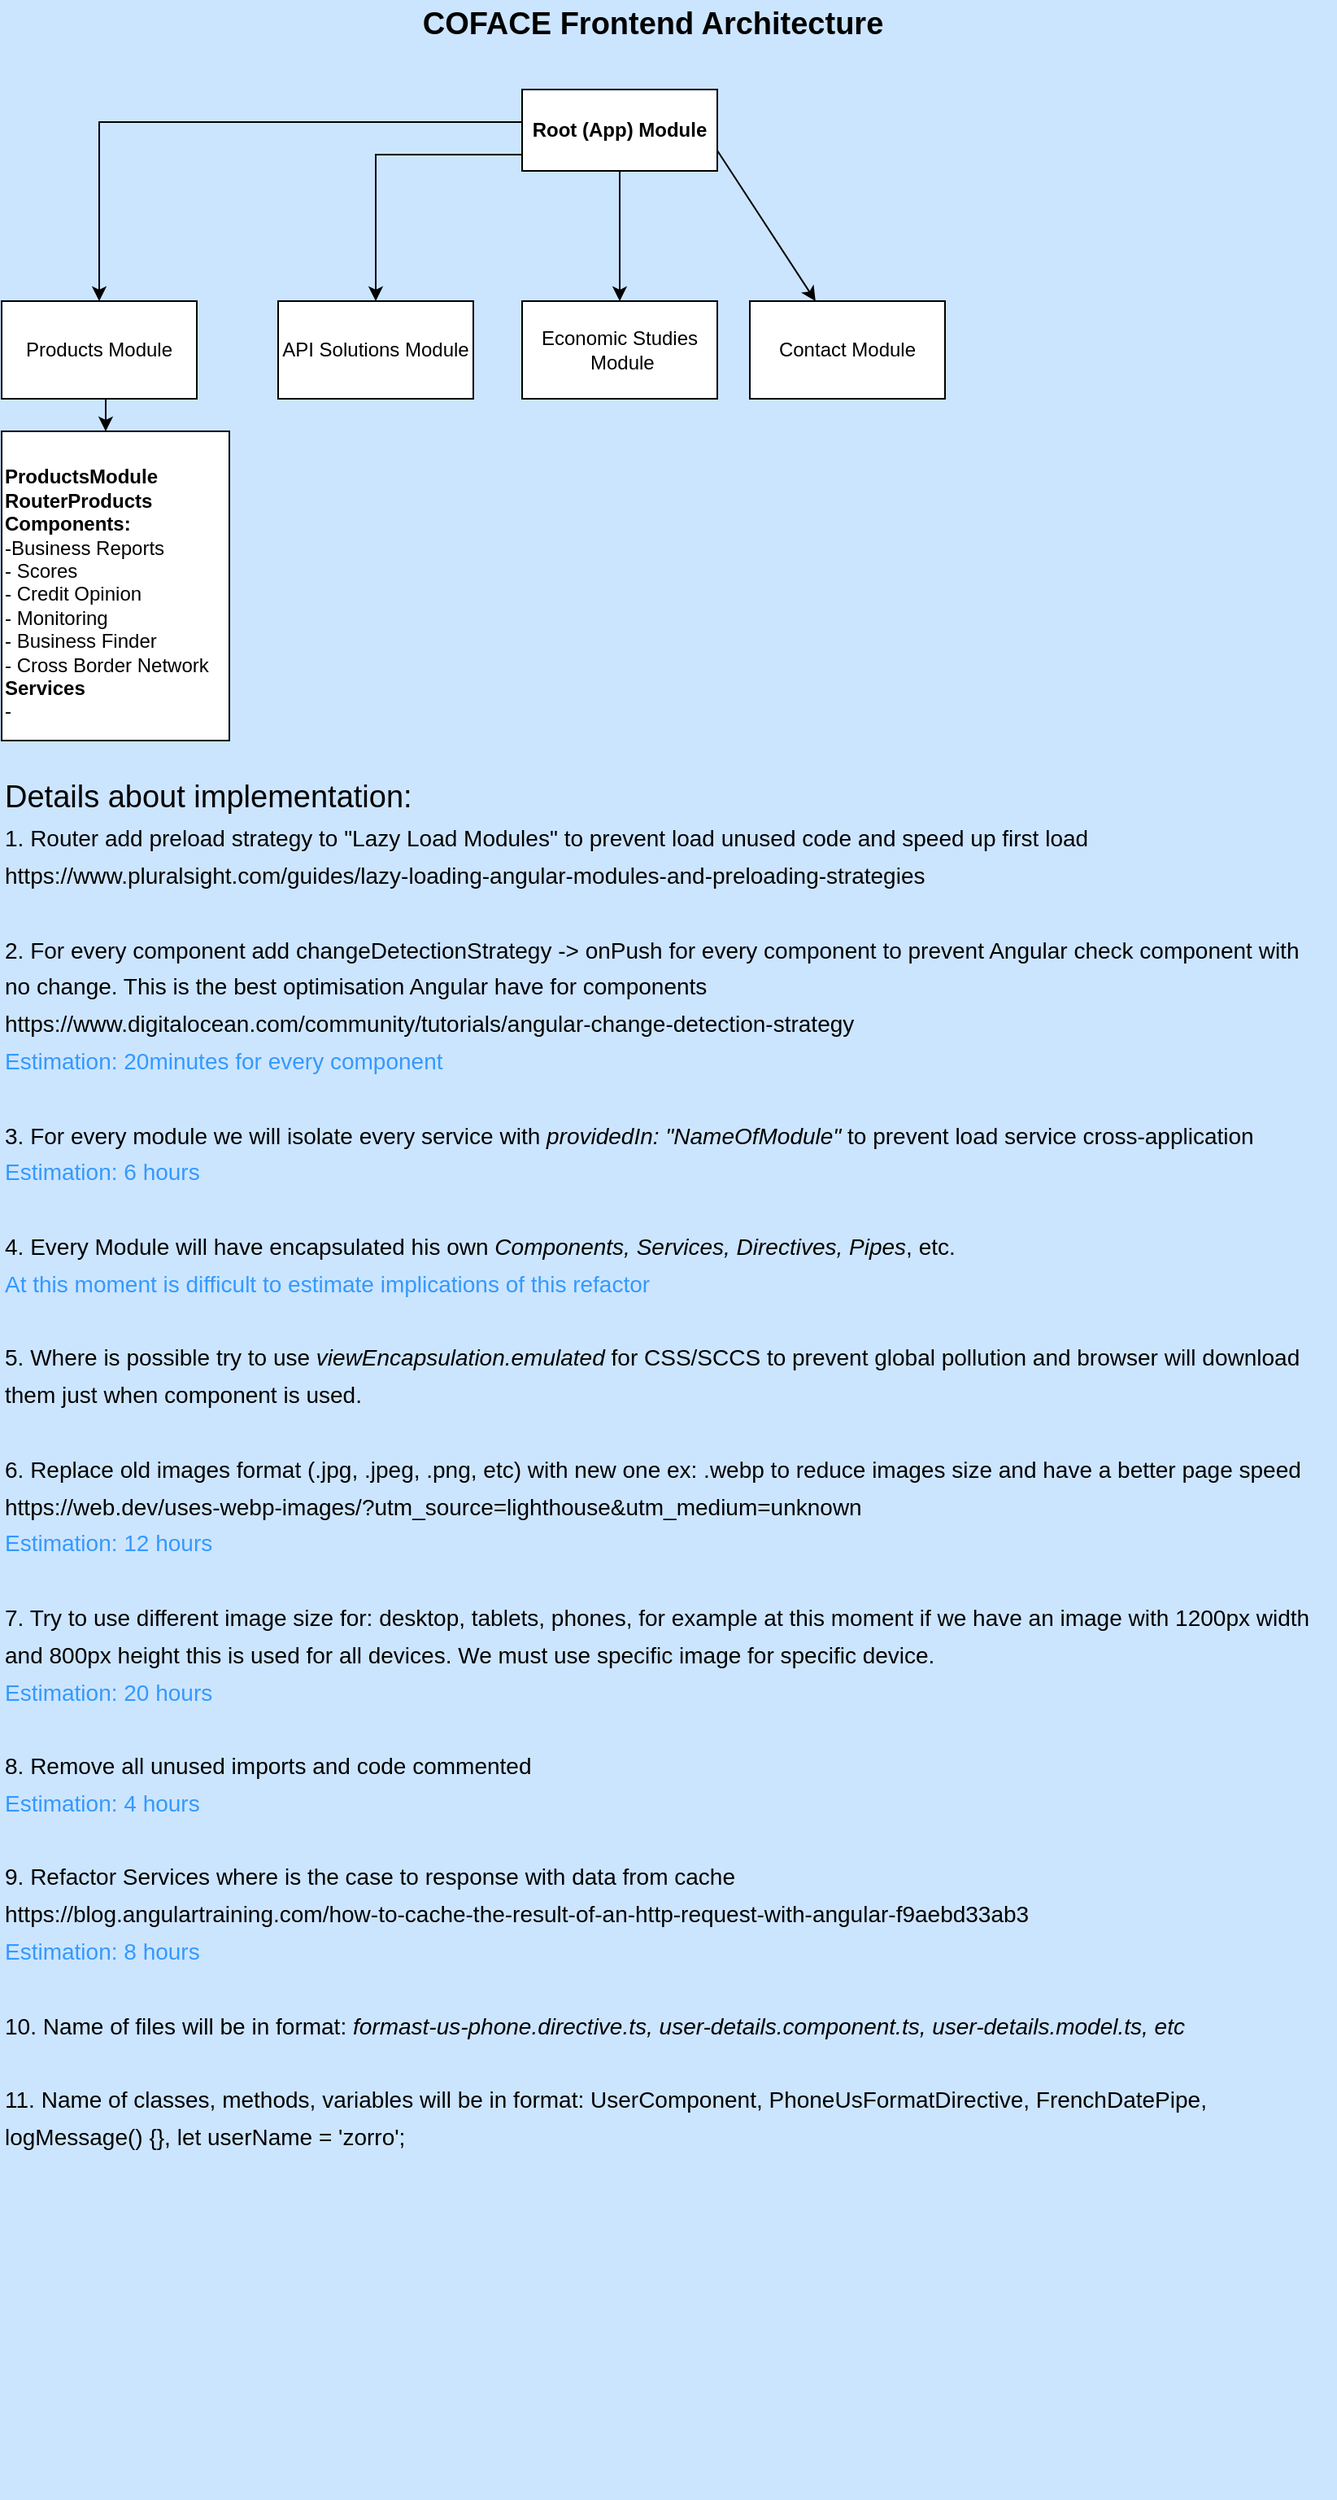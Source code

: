 <mxfile version="13.7.7" type="github">
  <diagram id="7G5bMyklPg214r5d4M1_" name="Page-1">
    <mxGraphModel dx="989" dy="646" grid="1" gridSize="10" guides="1" tooltips="1" connect="1" arrows="1" fold="1" page="1" pageScale="1" pageWidth="827" pageHeight="1169" background="#CCE5FF" math="0" shadow="0">
      <root>
        <mxCell id="0" />
        <mxCell id="1" parent="0" />
        <mxCell id="YIz92cHDHYsAEAl19uF_-3" style="edgeStyle=orthogonalEdgeStyle;rounded=0;orthogonalLoop=1;jettySize=auto;html=1;exitX=0;exitY=1;exitDx=0;exitDy=0;" edge="1" parent="1" source="YIz92cHDHYsAEAl19uF_-1" target="YIz92cHDHYsAEAl19uF_-4">
          <mxGeometry relative="1" as="geometry">
            <mxPoint x="80" y="230" as="targetPoint" />
            <Array as="points">
              <mxPoint x="340" y="90" />
              <mxPoint x="80" y="90" />
            </Array>
          </mxGeometry>
        </mxCell>
        <mxCell id="YIz92cHDHYsAEAl19uF_-11" style="edgeStyle=orthogonalEdgeStyle;rounded=0;orthogonalLoop=1;jettySize=auto;html=1;exitX=0.5;exitY=1;exitDx=0;exitDy=0;" edge="1" parent="1" source="YIz92cHDHYsAEAl19uF_-1" target="YIz92cHDHYsAEAl19uF_-12">
          <mxGeometry relative="1" as="geometry">
            <mxPoint x="400" y="200" as="targetPoint" />
            <Array as="points">
              <mxPoint x="400" y="110" />
              <mxPoint x="250" y="110" />
            </Array>
          </mxGeometry>
        </mxCell>
        <mxCell id="YIz92cHDHYsAEAl19uF_-1" value="Root (App) Module" style="rounded=0;whiteSpace=wrap;html=1;fontStyle=1" vertex="1" parent="1">
          <mxGeometry x="340" y="70" width="120" height="50" as="geometry" />
        </mxCell>
        <mxCell id="YIz92cHDHYsAEAl19uF_-7" style="edgeStyle=orthogonalEdgeStyle;rounded=0;orthogonalLoop=1;jettySize=auto;html=1;exitX=0.5;exitY=1;exitDx=0;exitDy=0;entryX=0.457;entryY=0;entryDx=0;entryDy=0;entryPerimeter=0;" edge="1" parent="1" source="YIz92cHDHYsAEAl19uF_-4" target="YIz92cHDHYsAEAl19uF_-8">
          <mxGeometry relative="1" as="geometry">
            <mxPoint x="80" y="320" as="targetPoint" />
          </mxGeometry>
        </mxCell>
        <mxCell id="YIz92cHDHYsAEAl19uF_-4" value="Products Module&lt;br&gt;" style="rounded=0;whiteSpace=wrap;html=1;" vertex="1" parent="1">
          <mxGeometry x="20" y="200" width="120" height="60" as="geometry" />
        </mxCell>
        <mxCell id="YIz92cHDHYsAEAl19uF_-8" value="&lt;b&gt;&lt;br&gt;ProductsModule&lt;br&gt;RouterProducts&lt;br&gt;Components:&lt;/b&gt;&lt;br&gt;-Business Reports&lt;br&gt;- Scores&lt;br&gt;- Credit Opinion&lt;br&gt;- Monitoring&lt;br&gt;- Business Finder&lt;br&gt;- Cross Border Network&lt;br&gt;&lt;b&gt;Services&lt;br&gt;&lt;/b&gt;-" style="rounded=0;whiteSpace=wrap;html=1;align=left;verticalAlign=top;" vertex="1" parent="1">
          <mxGeometry x="20" y="280" width="140" height="190" as="geometry" />
        </mxCell>
        <mxCell id="YIz92cHDHYsAEAl19uF_-12" value="API Solutions Module" style="rounded=0;whiteSpace=wrap;html=1;" vertex="1" parent="1">
          <mxGeometry x="190" y="200" width="120" height="60" as="geometry" />
        </mxCell>
        <mxCell id="YIz92cHDHYsAEAl19uF_-17" value="" style="endArrow=classic;html=1;exitX=0.5;exitY=1;exitDx=0;exitDy=0;" edge="1" parent="1" source="YIz92cHDHYsAEAl19uF_-1">
          <mxGeometry width="50" height="50" relative="1" as="geometry">
            <mxPoint x="390" y="300" as="sourcePoint" />
            <mxPoint x="400" y="200" as="targetPoint" />
          </mxGeometry>
        </mxCell>
        <mxCell id="YIz92cHDHYsAEAl19uF_-18" value="Economic Studies&lt;br&gt;&amp;nbsp;Module" style="rounded=0;whiteSpace=wrap;html=1;" vertex="1" parent="1">
          <mxGeometry x="340" y="200" width="120" height="60" as="geometry" />
        </mxCell>
        <mxCell id="YIz92cHDHYsAEAl19uF_-20" value="" style="endArrow=classic;html=1;exitX=1;exitY=0.75;exitDx=0;exitDy=0;" edge="1" parent="1" source="YIz92cHDHYsAEAl19uF_-1" target="YIz92cHDHYsAEAl19uF_-21">
          <mxGeometry width="50" height="50" relative="1" as="geometry">
            <mxPoint x="390" y="290" as="sourcePoint" />
            <mxPoint x="540" y="200" as="targetPoint" />
          </mxGeometry>
        </mxCell>
        <mxCell id="YIz92cHDHYsAEAl19uF_-21" value="Contact Module" style="rounded=0;whiteSpace=wrap;html=1;" vertex="1" parent="1">
          <mxGeometry x="480" y="200" width="120" height="60" as="geometry" />
        </mxCell>
        <mxCell id="YIz92cHDHYsAEAl19uF_-22" value="COFACE Frontend Architecture" style="text;html=1;align=center;verticalAlign=middle;resizable=0;points=[];autosize=1;fontSize=19;fontStyle=1" vertex="1" parent="1">
          <mxGeometry x="270" y="15" width="300" height="30" as="geometry" />
        </mxCell>
        <mxCell id="YIz92cHDHYsAEAl19uF_-23" value="Details about implementation:" style="text;html=1;align=left;verticalAlign=middle;resizable=0;points=[];autosize=1;fontSize=19;" vertex="1" parent="1">
          <mxGeometry x="20" y="490" width="270" height="30" as="geometry" />
        </mxCell>
        <mxCell id="YIz92cHDHYsAEAl19uF_-24" value="&lt;font style=&quot;font-size: 14px&quot;&gt;&lt;span style=&quot;font-size: 14px&quot;&gt;&lt;br&gt;&lt;br&gt;1. Router add preload strategy to &quot;Lazy Load Modules&quot; to prevent load unused code and speed up first load&lt;/span&gt;&lt;br&gt;&lt;span style=&quot;font-size: 14px&quot;&gt;https://www.pluralsight.com/guides/lazy-loading-angular-modules-and-preloading-strategies&lt;/span&gt;&lt;br&gt;&lt;br&gt;&lt;span style=&quot;font-size: 14px&quot;&gt;2. For every component add changeDetectionStrategy -&amp;gt; onPush for every component to prevent Angular check component with &lt;br&gt;no change. This is the best optimisation Angular have for components&lt;/span&gt;&lt;br&gt;&lt;span style=&quot;font-size: 14px&quot;&gt;https://www.digitalocean.com/community/tutorials/angular-change-detection-strategy&lt;/span&gt;&lt;br&gt;&lt;font color=&quot;#3399ff&quot; style=&quot;font-size: 14px&quot;&gt;Estimation: 20minutes for every component&amp;nbsp;&lt;br&gt;&lt;br&gt;&lt;/font&gt;&lt;span style=&quot;font-size: 14px&quot;&gt;3. For every module we will isolate every service with &lt;/span&gt;&lt;i style=&quot;font-size: 14px&quot;&gt;providedIn: &quot;NameOfModule&quot;&lt;/i&gt;&lt;span style=&quot;font-size: 14px&quot;&gt; to prevent load service cross-application&lt;br&gt;&lt;/span&gt;&lt;span style=&quot;color: rgb(51 , 153 , 255) ; font-size: 14px&quot;&gt;Estimation: 6 hours&lt;/span&gt;&lt;br&gt;&lt;br&gt;&lt;span style=&quot;font-size: 14px&quot;&gt;4. Every Module will have encapsulated his own&lt;/span&gt;&lt;i style=&quot;font-size: 14px&quot;&gt; Components, Services, Directives, Pipes&lt;/i&gt;&lt;span style=&quot;font-size: 14px&quot;&gt;, etc.&lt;br&gt;&lt;/span&gt;&lt;font color=&quot;#3399ff&quot; style=&quot;font-size: 14px&quot;&gt;At this moment is difficult to estimate implications of this refactor&lt;/font&gt;&lt;br&gt;&lt;br&gt;&lt;span style=&quot;font-size: 14px&quot;&gt;5. Where is possible try to use &lt;/span&gt;&lt;i style=&quot;font-size: 14px&quot;&gt;viewEncapsulation.emulated&lt;/i&gt;&lt;span style=&quot;font-size: 14px&quot;&gt; for CSS/SCCS to prevent global pollution and browser will download &lt;/span&gt;&lt;br&gt;&lt;span style=&quot;font-size: 14px&quot;&gt;them just when component is used.&lt;/span&gt;&lt;br&gt;&lt;br&gt;&lt;span style=&quot;font-size: 14px&quot;&gt;6. Replace old images format (.jpg, .jpeg, .png, etc) with new one ex: .webp to reduce images size and have a better page speed&lt;/span&gt;&lt;br&gt;&lt;span style=&quot;font-size: 14px&quot;&gt;https://web.dev/uses-webp-images/?utm_source=lighthouse&amp;amp;utm_medium=unknown&amp;nbsp;&lt;/span&gt;&lt;br&gt;&lt;span style=&quot;font-size: 14px ; color: rgb(51 , 153 , 255)&quot;&gt;Estimation: 12 hours&lt;br&gt;&lt;br&gt;&lt;/span&gt;&lt;span style=&quot;font-size: 14px&quot;&gt;7. Try to use different image size for: desktop, tablets, phones, for example at this moment if we have an image with 1200px width &lt;/span&gt;&lt;br&gt;&lt;span style=&quot;font-size: 14px&quot;&gt;and 800px height this is used for all devices. We must use specific image for specific device.&lt;/span&gt;&lt;br&gt;&lt;span style=&quot;font-size: 14px ; color: rgb(51 , 153 , 255)&quot;&gt;Estimation: 20 hours&lt;br&gt;&lt;br&gt;&lt;/span&gt;&lt;font style=&quot;font-size: 14px&quot;&gt;8. Remove all unused imports and code commented&lt;/font&gt;&lt;br&gt;&lt;font color=&quot;#3399ff&quot;&gt;&lt;span style=&quot;font-size: 14px&quot;&gt;Estimation: 4 hours&lt;/span&gt;&lt;/font&gt;&lt;br&gt;&lt;br&gt;&lt;span style=&quot;font-size: 14px&quot;&gt;9. Refactor Services where is the case to response with data from cache&lt;/span&gt;&lt;br&gt;&lt;span style=&quot;font-size: 14px&quot;&gt;https://blog.angulartraining.com/how-to-cache-the-result-of-an-http-request-with-angular-f9aebd33ab3&amp;nbsp;&lt;br&gt;&lt;/span&gt;&lt;span style=&quot;color: rgb(51 , 153 , 255) ; font-size: 14px&quot;&gt;Estimation: 8 hours&lt;br&gt;&lt;/span&gt;&lt;span style=&quot;font-size: 14px&quot;&gt;&lt;br&gt;10. Name of files will be in format: &lt;i&gt;formast-us-phone.directive.ts, user-details.component.ts, user-details.model.ts, etc&lt;br&gt;&lt;/i&gt;&lt;br&gt;11.&lt;/span&gt;&lt;span&gt;&amp;nbsp;Name of classes, methods, variables will be in format: UserComponent, PhoneUsFormatDirective, FrenchDatePipe, &lt;br&gt;logMessage() {}, let userName = &#39;zorro&#39;;&lt;/span&gt;&lt;span&gt;&lt;br&gt;&lt;/span&gt;&lt;br&gt;&lt;br&gt;&lt;br&gt;&lt;br&gt;&lt;br&gt;&lt;br&gt;&lt;br&gt;&lt;/font&gt;" style="text;html=1;align=left;verticalAlign=middle;resizable=0;points=[];autosize=1;fontSize=19;" vertex="1" parent="1">
          <mxGeometry x="20" y="420" width="820" height="1130" as="geometry" />
        </mxCell>
      </root>
    </mxGraphModel>
  </diagram>
</mxfile>
